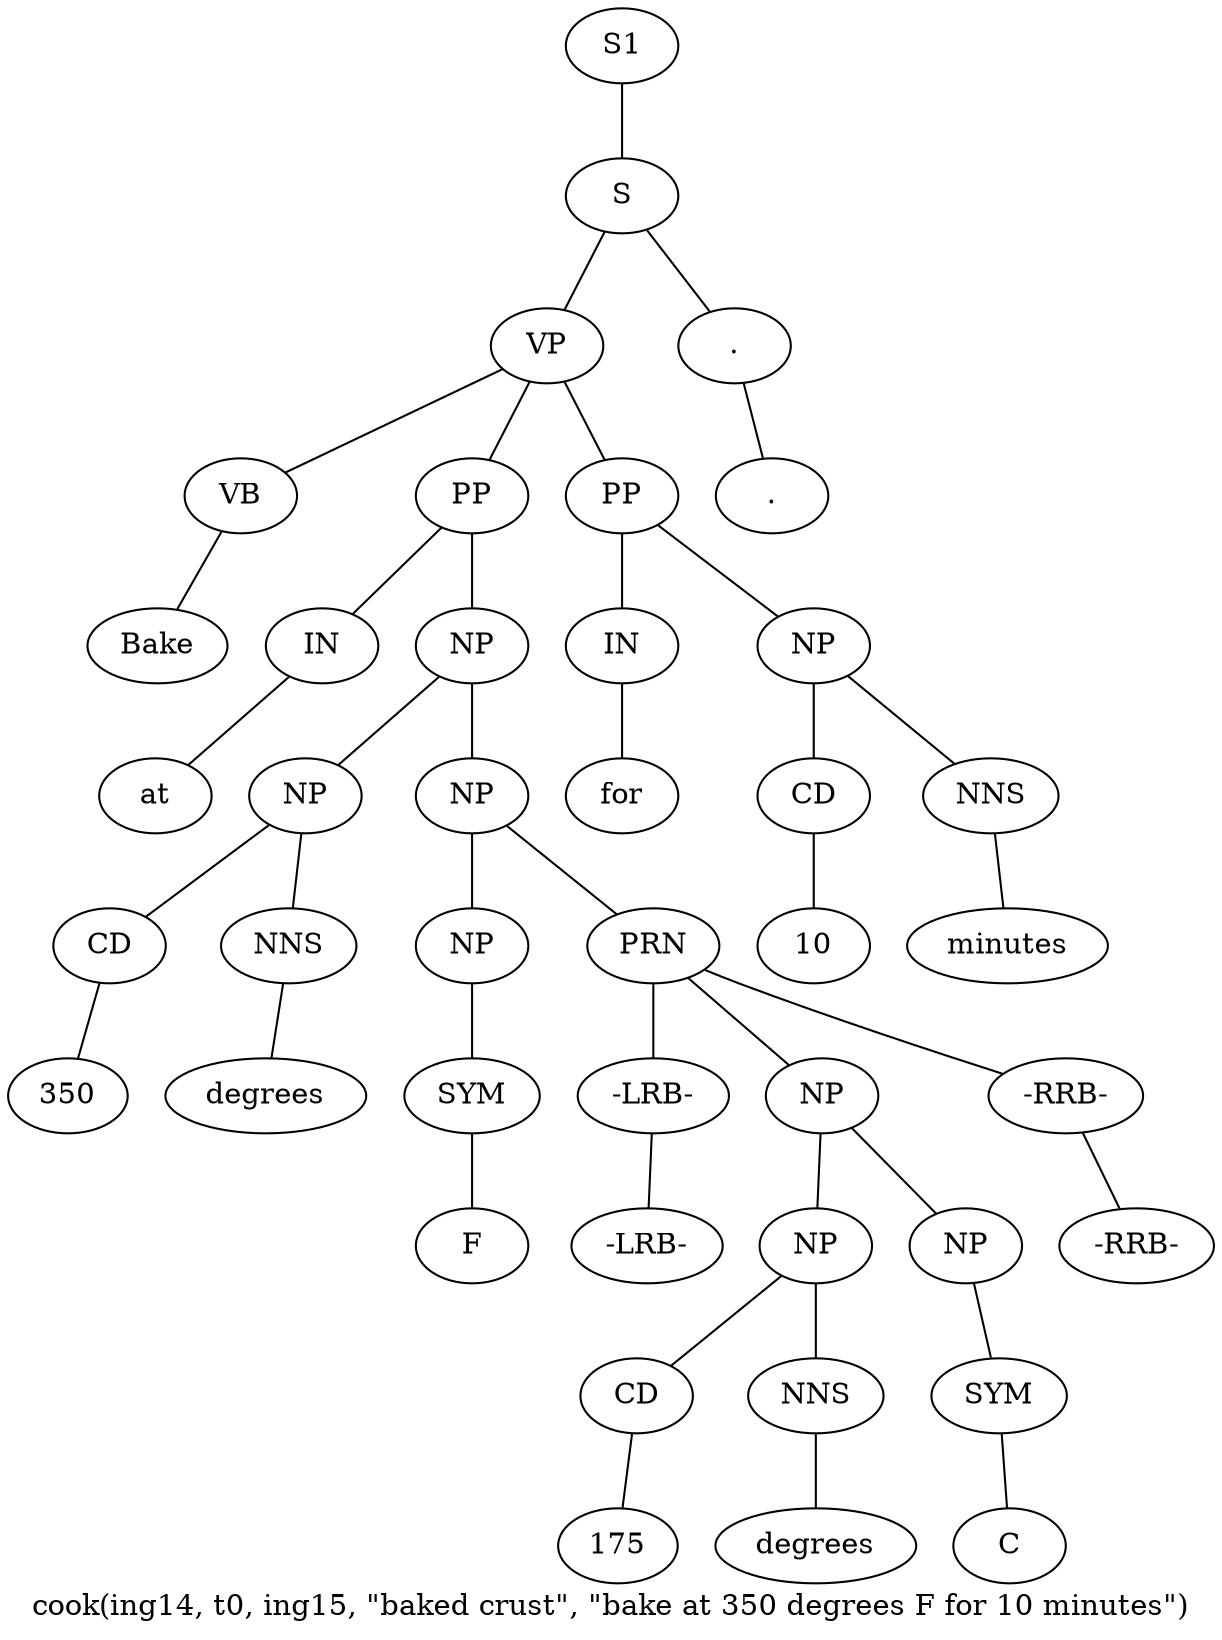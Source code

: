 graph SyntaxGraph {
	label = "cook(ing14, t0, ing15, \"baked crust\", \"bake at 350 degrees F for 10 minutes\")";
	Node0 [label="S1"];
	Node1 [label="S"];
	Node2 [label="VP"];
	Node3 [label="VB"];
	Node4 [label="Bake"];
	Node5 [label="PP"];
	Node6 [label="IN"];
	Node7 [label="at"];
	Node8 [label="NP"];
	Node9 [label="NP"];
	Node10 [label="CD"];
	Node11 [label="350"];
	Node12 [label="NNS"];
	Node13 [label="degrees"];
	Node14 [label="NP"];
	Node15 [label="NP"];
	Node16 [label="SYM"];
	Node17 [label="F"];
	Node18 [label="PRN"];
	Node19 [label="-LRB-"];
	Node20 [label="-LRB-"];
	Node21 [label="NP"];
	Node22 [label="NP"];
	Node23 [label="CD"];
	Node24 [label="175"];
	Node25 [label="NNS"];
	Node26 [label="degrees"];
	Node27 [label="NP"];
	Node28 [label="SYM"];
	Node29 [label="C"];
	Node30 [label="-RRB-"];
	Node31 [label="-RRB-"];
	Node32 [label="PP"];
	Node33 [label="IN"];
	Node34 [label="for"];
	Node35 [label="NP"];
	Node36 [label="CD"];
	Node37 [label="10"];
	Node38 [label="NNS"];
	Node39 [label="minutes"];
	Node40 [label="."];
	Node41 [label="."];

	Node0 -- Node1;
	Node1 -- Node2;
	Node1 -- Node40;
	Node2 -- Node3;
	Node2 -- Node5;
	Node2 -- Node32;
	Node3 -- Node4;
	Node5 -- Node6;
	Node5 -- Node8;
	Node6 -- Node7;
	Node8 -- Node9;
	Node8 -- Node14;
	Node9 -- Node10;
	Node9 -- Node12;
	Node10 -- Node11;
	Node12 -- Node13;
	Node14 -- Node15;
	Node14 -- Node18;
	Node15 -- Node16;
	Node16 -- Node17;
	Node18 -- Node19;
	Node18 -- Node21;
	Node18 -- Node30;
	Node19 -- Node20;
	Node21 -- Node22;
	Node21 -- Node27;
	Node22 -- Node23;
	Node22 -- Node25;
	Node23 -- Node24;
	Node25 -- Node26;
	Node27 -- Node28;
	Node28 -- Node29;
	Node30 -- Node31;
	Node32 -- Node33;
	Node32 -- Node35;
	Node33 -- Node34;
	Node35 -- Node36;
	Node35 -- Node38;
	Node36 -- Node37;
	Node38 -- Node39;
	Node40 -- Node41;
}